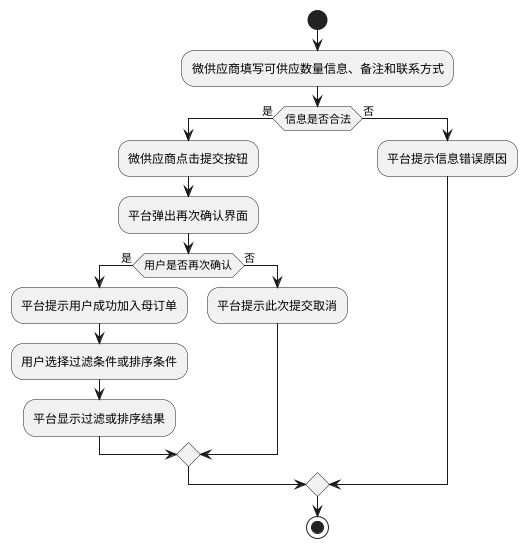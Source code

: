 @startuml
''' Layout
start
:微供应商填写可供应数量信息、备注和联系方式;
if (信息是否合法) then (是)
	:微供应商点击提交按钮;
	:平台弹出再次确认界面;
	if (用户是否再次确认) then (是)
		:平台提示用户成功加入母订单;
		:用户选择过滤条件或排序条件;
		:平台显示过滤或排序结果;
	else (否)
		:平台提示此次提交取消;
	endif
else (否)
	:平台提示信息错误原因;
endif

stop
@enduml